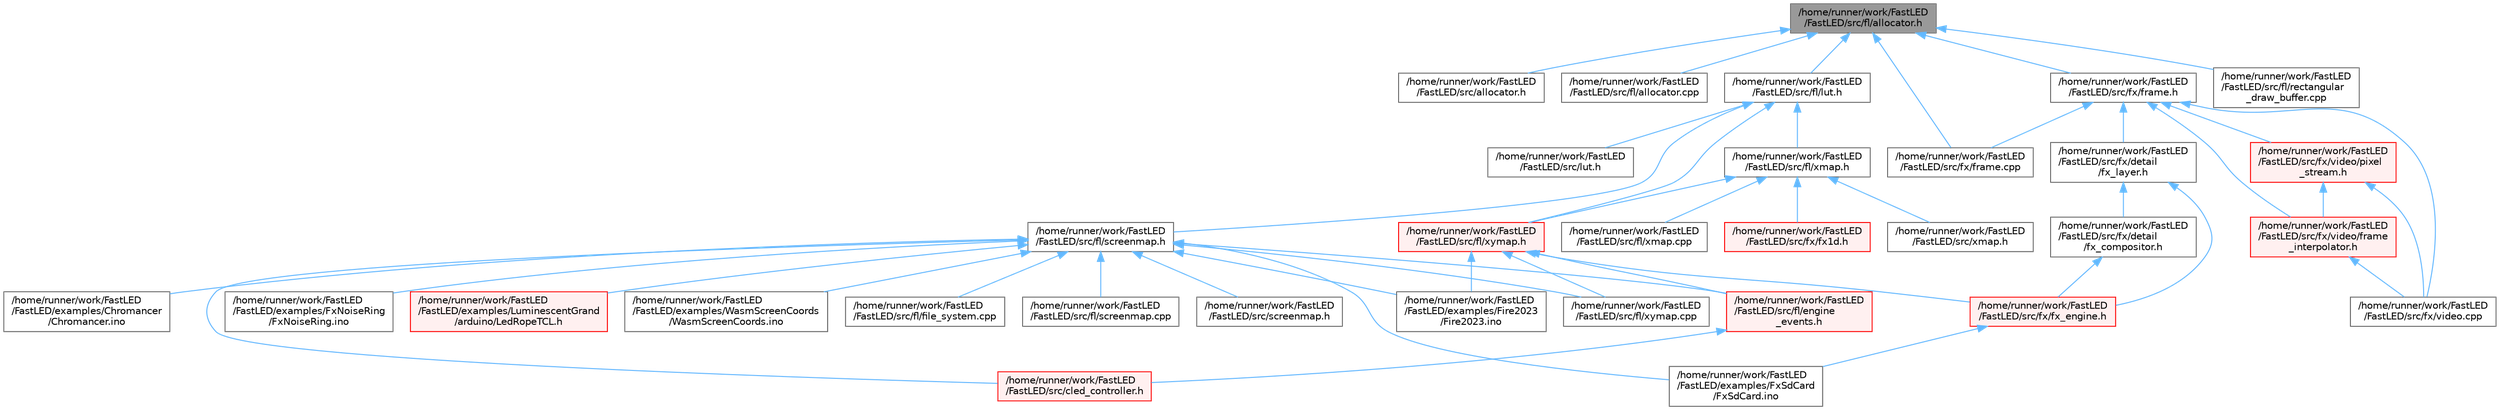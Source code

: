 digraph "/home/runner/work/FastLED/FastLED/src/fl/allocator.h"
{
 // LATEX_PDF_SIZE
  bgcolor="transparent";
  edge [fontname=Helvetica,fontsize=10,labelfontname=Helvetica,labelfontsize=10];
  node [fontname=Helvetica,fontsize=10,shape=box,height=0.2,width=0.4];
  Node1 [id="Node000001",label="/home/runner/work/FastLED\l/FastLED/src/fl/allocator.h",height=0.2,width=0.4,color="gray40", fillcolor="grey60", style="filled", fontcolor="black",tooltip=" "];
  Node1 -> Node2 [id="edge1_Node000001_Node000002",dir="back",color="steelblue1",style="solid",tooltip=" "];
  Node2 [id="Node000002",label="/home/runner/work/FastLED\l/FastLED/src/allocator.h",height=0.2,width=0.4,color="grey40", fillcolor="white", style="filled",URL="$da/da9/allocator_8h.html",tooltip=" "];
  Node1 -> Node3 [id="edge2_Node000001_Node000003",dir="back",color="steelblue1",style="solid",tooltip=" "];
  Node3 [id="Node000003",label="/home/runner/work/FastLED\l/FastLED/src/fl/allocator.cpp",height=0.2,width=0.4,color="grey40", fillcolor="white", style="filled",URL="$d6/d89/allocator_8cpp.html",tooltip=" "];
  Node1 -> Node4 [id="edge3_Node000001_Node000004",dir="back",color="steelblue1",style="solid",tooltip=" "];
  Node4 [id="Node000004",label="/home/runner/work/FastLED\l/FastLED/src/fl/lut.h",height=0.2,width=0.4,color="grey40", fillcolor="white", style="filled",URL="$d3/db6/fl_2lut_8h.html",tooltip=" "];
  Node4 -> Node5 [id="edge4_Node000004_Node000005",dir="back",color="steelblue1",style="solid",tooltip=" "];
  Node5 [id="Node000005",label="/home/runner/work/FastLED\l/FastLED/src/fl/screenmap.h",height=0.2,width=0.4,color="grey40", fillcolor="white", style="filled",URL="$d7/d0d/fl_2screenmap_8h.html",tooltip=" "];
  Node5 -> Node6 [id="edge5_Node000005_Node000006",dir="back",color="steelblue1",style="solid",tooltip=" "];
  Node6 [id="Node000006",label="/home/runner/work/FastLED\l/FastLED/examples/Chromancer\l/Chromancer.ino",height=0.2,width=0.4,color="grey40", fillcolor="white", style="filled",URL="$d1/ddb/_chromancer_8ino.html",tooltip=" "];
  Node5 -> Node7 [id="edge6_Node000005_Node000007",dir="back",color="steelblue1",style="solid",tooltip=" "];
  Node7 [id="Node000007",label="/home/runner/work/FastLED\l/FastLED/examples/Fire2023\l/Fire2023.ino",height=0.2,width=0.4,color="grey40", fillcolor="white", style="filled",URL="$d8/d2c/_fire2023_8ino.html",tooltip=" "];
  Node5 -> Node8 [id="edge7_Node000005_Node000008",dir="back",color="steelblue1",style="solid",tooltip=" "];
  Node8 [id="Node000008",label="/home/runner/work/FastLED\l/FastLED/examples/FxNoiseRing\l/FxNoiseRing.ino",height=0.2,width=0.4,color="grey40", fillcolor="white", style="filled",URL="$d3/dac/_fx_noise_ring_8ino.html",tooltip=" "];
  Node5 -> Node9 [id="edge8_Node000005_Node000009",dir="back",color="steelblue1",style="solid",tooltip=" "];
  Node9 [id="Node000009",label="/home/runner/work/FastLED\l/FastLED/examples/FxSdCard\l/FxSdCard.ino",height=0.2,width=0.4,color="grey40", fillcolor="white", style="filled",URL="$d7/d35/_fx_sd_card_8ino.html",tooltip=" "];
  Node5 -> Node10 [id="edge9_Node000005_Node000010",dir="back",color="steelblue1",style="solid",tooltip=" "];
  Node10 [id="Node000010",label="/home/runner/work/FastLED\l/FastLED/examples/LuminescentGrand\l/arduino/LedRopeTCL.h",height=0.2,width=0.4,color="red", fillcolor="#FFF0F0", style="filled",URL="$d9/d7e/_led_rope_t_c_l_8h.html",tooltip=" "];
  Node5 -> Node12 [id="edge10_Node000005_Node000012",dir="back",color="steelblue1",style="solid",tooltip=" "];
  Node12 [id="Node000012",label="/home/runner/work/FastLED\l/FastLED/examples/WasmScreenCoords\l/WasmScreenCoords.ino",height=0.2,width=0.4,color="grey40", fillcolor="white", style="filled",URL="$dc/d4d/_wasm_screen_coords_8ino.html",tooltip="Simple test for screen coordinates in the web compiled version of FastLED."];
  Node5 -> Node13 [id="edge11_Node000005_Node000013",dir="back",color="steelblue1",style="solid",tooltip=" "];
  Node13 [id="Node000013",label="/home/runner/work/FastLED\l/FastLED/src/cled_controller.h",height=0.2,width=0.4,color="red", fillcolor="#FFF0F0", style="filled",URL="$db/d6d/cled__controller_8h.html",tooltip="base definitions used by led controllers for writing out led data"];
  Node5 -> Node120 [id="edge12_Node000005_Node000120",dir="back",color="steelblue1",style="solid",tooltip=" "];
  Node120 [id="Node000120",label="/home/runner/work/FastLED\l/FastLED/src/fl/engine\l_events.h",height=0.2,width=0.4,color="red", fillcolor="#FFF0F0", style="filled",URL="$dc/dd9/fl_2engine__events_8h.html",tooltip=" "];
  Node120 -> Node13 [id="edge13_Node000120_Node000013",dir="back",color="steelblue1",style="solid",tooltip=" "];
  Node5 -> Node123 [id="edge14_Node000005_Node000123",dir="back",color="steelblue1",style="solid",tooltip=" "];
  Node123 [id="Node000123",label="/home/runner/work/FastLED\l/FastLED/src/fl/file_system.cpp",height=0.2,width=0.4,color="grey40", fillcolor="white", style="filled",URL="$d4/d37/file__system_8cpp.html",tooltip=" "];
  Node5 -> Node124 [id="edge15_Node000005_Node000124",dir="back",color="steelblue1",style="solid",tooltip=" "];
  Node124 [id="Node000124",label="/home/runner/work/FastLED\l/FastLED/src/fl/screenmap.cpp",height=0.2,width=0.4,color="grey40", fillcolor="white", style="filled",URL="$d9/d6f/screenmap_8cpp.html",tooltip=" "];
  Node5 -> Node125 [id="edge16_Node000005_Node000125",dir="back",color="steelblue1",style="solid",tooltip=" "];
  Node125 [id="Node000125",label="/home/runner/work/FastLED\l/FastLED/src/fl/xymap.cpp",height=0.2,width=0.4,color="grey40", fillcolor="white", style="filled",URL="$d7/d09/xymap_8cpp.html",tooltip=" "];
  Node5 -> Node126 [id="edge17_Node000005_Node000126",dir="back",color="steelblue1",style="solid",tooltip=" "];
  Node126 [id="Node000126",label="/home/runner/work/FastLED\l/FastLED/src/screenmap.h",height=0.2,width=0.4,color="grey40", fillcolor="white", style="filled",URL="$d7/d97/screenmap_8h.html",tooltip=" "];
  Node4 -> Node127 [id="edge18_Node000004_Node000127",dir="back",color="steelblue1",style="solid",tooltip=" "];
  Node127 [id="Node000127",label="/home/runner/work/FastLED\l/FastLED/src/fl/xmap.h",height=0.2,width=0.4,color="grey40", fillcolor="white", style="filled",URL="$d5/d22/fl_2xmap_8h.html",tooltip=" "];
  Node127 -> Node128 [id="edge19_Node000127_Node000128",dir="back",color="steelblue1",style="solid",tooltip=" "];
  Node128 [id="Node000128",label="/home/runner/work/FastLED\l/FastLED/src/fl/xmap.cpp",height=0.2,width=0.4,color="grey40", fillcolor="white", style="filled",URL="$db/db8/xmap_8cpp.html",tooltip=" "];
  Node127 -> Node129 [id="edge20_Node000127_Node000129",dir="back",color="steelblue1",style="solid",tooltip=" "];
  Node129 [id="Node000129",label="/home/runner/work/FastLED\l/FastLED/src/fl/xymap.h",height=0.2,width=0.4,color="red", fillcolor="#FFF0F0", style="filled",URL="$d6/dc9/fl_2xymap_8h.html",tooltip=" "];
  Node129 -> Node7 [id="edge21_Node000129_Node000007",dir="back",color="steelblue1",style="solid",tooltip=" "];
  Node129 -> Node120 [id="edge22_Node000129_Node000120",dir="back",color="steelblue1",style="solid",tooltip=" "];
  Node129 -> Node125 [id="edge23_Node000129_Node000125",dir="back",color="steelblue1",style="solid",tooltip=" "];
  Node129 -> Node135 [id="edge24_Node000129_Node000135",dir="back",color="steelblue1",style="solid",tooltip=" "];
  Node135 [id="Node000135",label="/home/runner/work/FastLED\l/FastLED/src/fx/fx_engine.h",height=0.2,width=0.4,color="red", fillcolor="#FFF0F0", style="filled",URL="$d9/d3c/fx__engine_8h.html",tooltip=" "];
  Node135 -> Node9 [id="edge25_Node000135_Node000009",dir="back",color="steelblue1",style="solid",tooltip=" "];
  Node127 -> Node138 [id="edge26_Node000127_Node000138",dir="back",color="steelblue1",style="solid",tooltip=" "];
  Node138 [id="Node000138",label="/home/runner/work/FastLED\l/FastLED/src/fx/fx1d.h",height=0.2,width=0.4,color="red", fillcolor="#FFF0F0", style="filled",URL="$da/d81/fx1d_8h.html",tooltip=" "];
  Node127 -> Node149 [id="edge27_Node000127_Node000149",dir="back",color="steelblue1",style="solid",tooltip=" "];
  Node149 [id="Node000149",label="/home/runner/work/FastLED\l/FastLED/src/xmap.h",height=0.2,width=0.4,color="grey40", fillcolor="white", style="filled",URL="$dd/dcc/xmap_8h.html",tooltip=" "];
  Node4 -> Node129 [id="edge28_Node000004_Node000129",dir="back",color="steelblue1",style="solid",tooltip=" "];
  Node4 -> Node150 [id="edge29_Node000004_Node000150",dir="back",color="steelblue1",style="solid",tooltip=" "];
  Node150 [id="Node000150",label="/home/runner/work/FastLED\l/FastLED/src/lut.h",height=0.2,width=0.4,color="grey40", fillcolor="white", style="filled",URL="$db/d54/lut_8h.html",tooltip=" "];
  Node1 -> Node151 [id="edge30_Node000001_Node000151",dir="back",color="steelblue1",style="solid",tooltip=" "];
  Node151 [id="Node000151",label="/home/runner/work/FastLED\l/FastLED/src/fl/rectangular\l_draw_buffer.cpp",height=0.2,width=0.4,color="grey40", fillcolor="white", style="filled",URL="$d3/d8d/rectangular__draw__buffer_8cpp.html",tooltip=" "];
  Node1 -> Node152 [id="edge31_Node000001_Node000152",dir="back",color="steelblue1",style="solid",tooltip=" "];
  Node152 [id="Node000152",label="/home/runner/work/FastLED\l/FastLED/src/fx/frame.cpp",height=0.2,width=0.4,color="grey40", fillcolor="white", style="filled",URL="$da/d14/frame_8cpp.html",tooltip=" "];
  Node1 -> Node153 [id="edge32_Node000001_Node000153",dir="back",color="steelblue1",style="solid",tooltip=" "];
  Node153 [id="Node000153",label="/home/runner/work/FastLED\l/FastLED/src/fx/frame.h",height=0.2,width=0.4,color="grey40", fillcolor="white", style="filled",URL="$df/d7d/frame_8h.html",tooltip=" "];
  Node153 -> Node154 [id="edge33_Node000153_Node000154",dir="back",color="steelblue1",style="solid",tooltip=" "];
  Node154 [id="Node000154",label="/home/runner/work/FastLED\l/FastLED/src/fx/detail\l/fx_layer.h",height=0.2,width=0.4,color="grey40", fillcolor="white", style="filled",URL="$d7/d2f/fx__layer_8h.html",tooltip=" "];
  Node154 -> Node155 [id="edge34_Node000154_Node000155",dir="back",color="steelblue1",style="solid",tooltip=" "];
  Node155 [id="Node000155",label="/home/runner/work/FastLED\l/FastLED/src/fx/detail\l/fx_compositor.h",height=0.2,width=0.4,color="grey40", fillcolor="white", style="filled",URL="$d5/d6b/fx__compositor_8h.html",tooltip=" "];
  Node155 -> Node135 [id="edge35_Node000155_Node000135",dir="back",color="steelblue1",style="solid",tooltip=" "];
  Node154 -> Node135 [id="edge36_Node000154_Node000135",dir="back",color="steelblue1",style="solid",tooltip=" "];
  Node153 -> Node152 [id="edge37_Node000153_Node000152",dir="back",color="steelblue1",style="solid",tooltip=" "];
  Node153 -> Node143 [id="edge38_Node000153_Node000143",dir="back",color="steelblue1",style="solid",tooltip=" "];
  Node143 [id="Node000143",label="/home/runner/work/FastLED\l/FastLED/src/fx/video.cpp",height=0.2,width=0.4,color="grey40", fillcolor="white", style="filled",URL="$d0/d05/video_8cpp.html",tooltip=" "];
  Node153 -> Node145 [id="edge39_Node000153_Node000145",dir="back",color="steelblue1",style="solid",tooltip=" "];
  Node145 [id="Node000145",label="/home/runner/work/FastLED\l/FastLED/src/fx/video/frame\l_interpolator.h",height=0.2,width=0.4,color="red", fillcolor="#FFF0F0", style="filled",URL="$d3/dda/frame__interpolator_8h.html",tooltip=" "];
  Node145 -> Node143 [id="edge40_Node000145_Node000143",dir="back",color="steelblue1",style="solid",tooltip=" "];
  Node153 -> Node142 [id="edge41_Node000153_Node000142",dir="back",color="steelblue1",style="solid",tooltip=" "];
  Node142 [id="Node000142",label="/home/runner/work/FastLED\l/FastLED/src/fx/video/pixel\l_stream.h",height=0.2,width=0.4,color="red", fillcolor="#FFF0F0", style="filled",URL="$d3/dfa/pixel__stream_8h.html",tooltip=" "];
  Node142 -> Node143 [id="edge42_Node000142_Node000143",dir="back",color="steelblue1",style="solid",tooltip=" "];
  Node142 -> Node145 [id="edge43_Node000142_Node000145",dir="back",color="steelblue1",style="solid",tooltip=" "];
}
